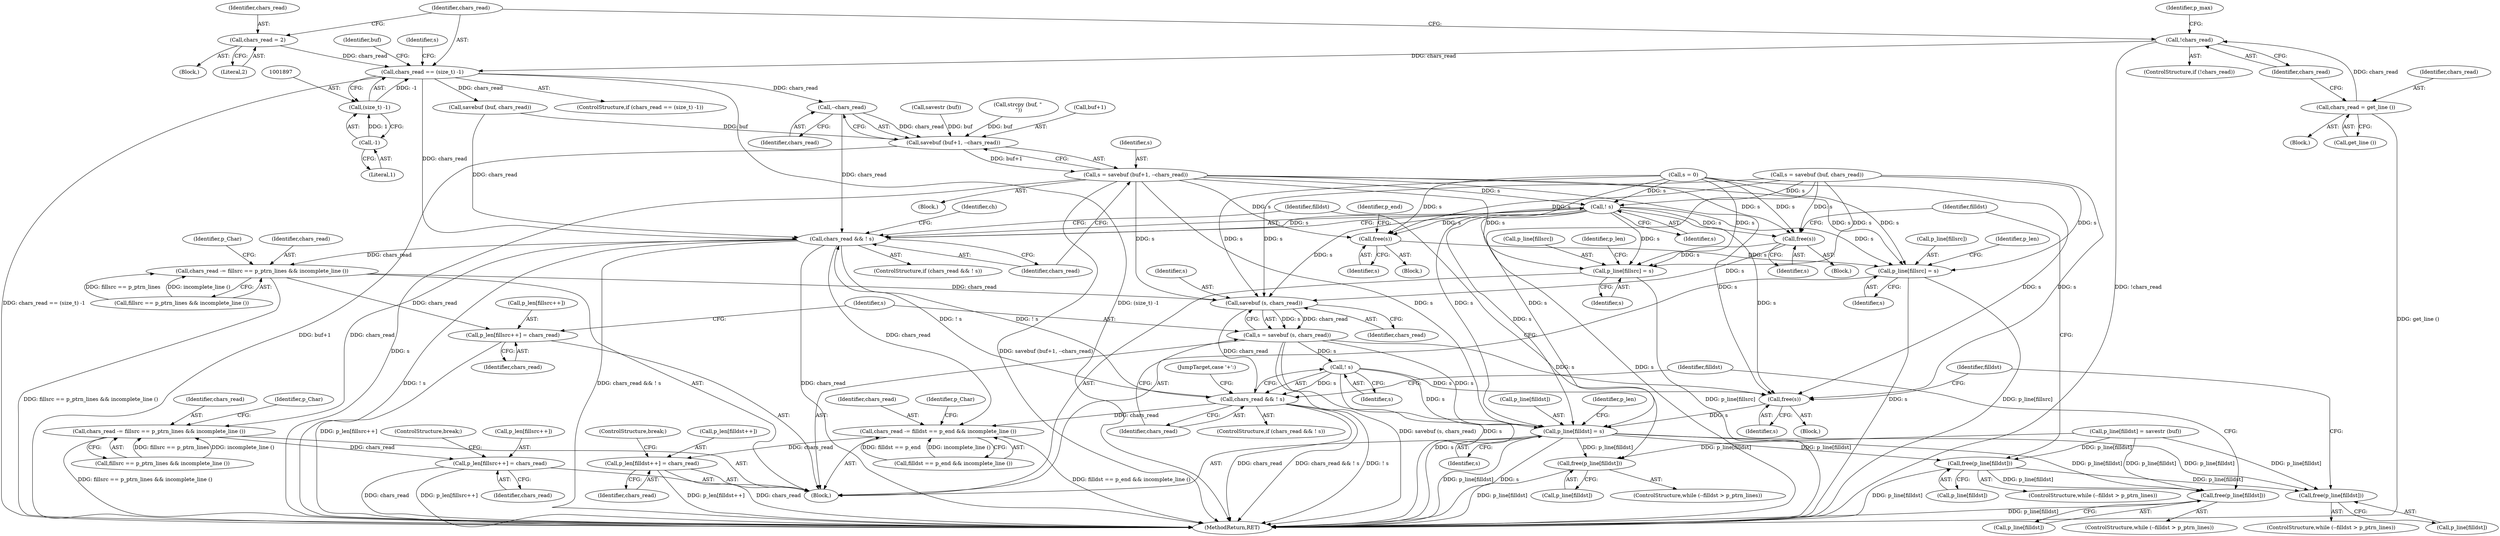 digraph "0_savannah_0c08d7a902c6fdd49b704623a12d8d672ef18944@API" {
"1001935" [label="(Call,--chars_read)"];
"1001894" [label="(Call,chars_read == (size_t) -1)"];
"1001873" [label="(Call,!chars_read)"];
"1001869" [label="(Call,chars_read = get_line ())"];
"1001886" [label="(Call,chars_read = 2)"];
"1001896" [label="(Call,(size_t) -1)"];
"1001898" [label="(Call,-1)"];
"1001931" [label="(Call,savebuf (buf+1, --chars_read))"];
"1001929" [label="(Call,s = savebuf (buf+1, --chars_read))"];
"1001940" [label="(Call,! s)"];
"1001938" [label="(Call,chars_read && ! s)"];
"1001977" [label="(Call,chars_read -= fillsrc == p_ptrn_lines && incomplete_line ())"];
"1001994" [label="(Call,p_len[fillsrc++] = chars_read)"];
"1002030" [label="(Call,chars_read -= fillsrc == p_ptrn_lines && incomplete_line ())"];
"1002047" [label="(Call,p_len[fillsrc++] = chars_read)"];
"1002055" [label="(Call,savebuf (s, chars_read))"];
"1002053" [label="(Call,s = savebuf (s, chars_read))"];
"1002061" [label="(Call,! s)"];
"1002059" [label="(Call,chars_read && ! s)"];
"1002104" [label="(Call,chars_read -= filldst == p_end && incomplete_line ())"];
"1002121" [label="(Call,p_len[filldst++] = chars_read)"];
"1002087" [label="(Call,free(s))"];
"1002116" [label="(Call,p_line[filldst] = s)"];
"1001948" [label="(Call,free(p_line[filldst]))"];
"1002018" [label="(Call,free(p_line[filldst]))"];
"1002069" [label="(Call,free(p_line[filldst]))"];
"1002094" [label="(Call,free(p_line[filldst]))"];
"1001969" [label="(Call,free(s))"];
"1001989" [label="(Call,p_line[fillsrc] = s)"];
"1002011" [label="(Call,free(s))"];
"1002042" [label="(Call,p_line[fillsrc] = s)"];
"1001993" [label="(Identifier,s)"];
"1001935" [label="(Call,--chars_read)"];
"1002060" [label="(Identifier,chars_read)"];
"1002772" [label="(MethodReturn,RET)"];
"1001972" [label="(Identifier,p_end)"];
"1001918" [label="(Call,s = savebuf (buf, chars_read))"];
"1001946" [label="(Identifier,filldst)"];
"1002062" [label="(Identifier,s)"];
"1002000" [label="(ControlStructure,break;)"];
"1002048" [label="(Call,p_len[fillsrc++])"];
"1001870" [label="(Identifier,chars_read)"];
"1001908" [label="(Identifier,buf)"];
"1002122" [label="(Call,p_len[filldst++])"];
"1002030" [label="(Call,chars_read -= fillsrc == p_ptrn_lines && incomplete_line ())"];
"1002046" [label="(Identifier,s)"];
"1001970" [label="(Identifier,s)"];
"1001949" [label="(Call,p_line[filldst])"];
"1001990" [label="(Call,p_line[fillsrc])"];
"1001886" [label="(Call,chars_read = 2)"];
"1002087" [label="(Call,free(s))"];
"1001968" [label="(Block,)"];
"1002123" [label="(Identifier,p_len)"];
"1002011" [label="(Call,free(s))"];
"1002055" [label="(Call,savebuf (s, chars_read))"];
"1002070" [label="(Call,p_line[filldst])"];
"1002039" [label="(Identifier,p_Char)"];
"1002094" [label="(Call,free(p_line[filldst]))"];
"1002010" [label="(Block,)"];
"1001872" [label="(ControlStructure,if (!chars_read))"];
"1001879" [label="(Identifier,p_max)"];
"1002064" [label="(ControlStructure,while (--filldst > p_ptrn_lines))"];
"1001936" [label="(Identifier,chars_read)"];
"1001874" [label="(Identifier,chars_read)"];
"1002047" [label="(Call,p_len[fillsrc++] = chars_read)"];
"1001931" [label="(Call,savebuf (buf+1, --chars_read))"];
"1001871" [label="(Call,get_line ())"];
"1001901" [label="(Identifier,s)"];
"1001920" [label="(Call,savebuf (buf, chars_read))"];
"1001873" [label="(Call,!chars_read)"];
"1002092" [label="(Identifier,filldst)"];
"1001979" [label="(Call,fillsrc == p_ptrn_lines && incomplete_line ())"];
"1001961" [label="(Identifier,ch)"];
"1002120" [label="(Identifier,s)"];
"1002043" [label="(Call,p_line[fillsrc])"];
"1002056" [label="(Identifier,s)"];
"1001989" [label="(Call,p_line[fillsrc] = s)"];
"1001996" [label="(Identifier,p_len)"];
"1002089" [label="(ControlStructure,while (--filldst > p_ptrn_lines))"];
"1001896" [label="(Call,(size_t) -1)"];
"1001869" [label="(Call,chars_read = get_line ())"];
"1002067" [label="(Identifier,filldst)"];
"1001940" [label="(Call,! s)"];
"1002061" [label="(Call,! s)"];
"1002106" [label="(Call,filldst == p_end && incomplete_line ())"];
"1001941" [label="(Identifier,s)"];
"1001948" [label="(Call,free(p_line[filldst]))"];
"1002052" [label="(Identifier,chars_read)"];
"1002126" [label="(Identifier,chars_read)"];
"1001943" [label="(ControlStructure,while (--filldst > p_ptrn_lines))"];
"1002042" [label="(Call,p_line[fillsrc] = s)"];
"1001938" [label="(Call,chars_read && ! s)"];
"1001836" [label="(Call,savestr (buf))"];
"1002081" [label="(JumpTarget,case '+':)"];
"1002013" [label="(ControlStructure,while (--filldst > p_ptrn_lines))"];
"1002012" [label="(Identifier,s)"];
"1001899" [label="(Literal,1)"];
"1001977" [label="(Call,chars_read -= fillsrc == p_ptrn_lines && incomplete_line ())"];
"1001894" [label="(Call,chars_read == (size_t) -1)"];
"1001898" [label="(Call,-1)"];
"1001924" [label="(Block,)"];
"1001999" [label="(Identifier,chars_read)"];
"1002086" [label="(Block,)"];
"1002018" [label="(Call,free(p_line[filldst]))"];
"1002088" [label="(Identifier,s)"];
"1001994" [label="(Call,p_len[fillsrc++] = chars_read)"];
"1001895" [label="(Identifier,chars_read)"];
"1001929" [label="(Call,s = savebuf (buf+1, --chars_read))"];
"1001986" [label="(Identifier,p_Char)"];
"1002049" [label="(Identifier,p_len)"];
"1001978" [label="(Identifier,chars_read)"];
"1001969" [label="(Call,free(s))"];
"1002095" [label="(Call,p_line[filldst])"];
"1002059" [label="(Call,chars_read && ! s)"];
"1001995" [label="(Call,p_len[fillsrc++])"];
"1002105" [label="(Identifier,chars_read)"];
"1001962" [label="(Block,)"];
"1002121" [label="(Call,p_len[filldst++] = chars_read)"];
"1001832" [label="(Call,p_line[filldst] = savestr (buf))"];
"1001887" [label="(Identifier,chars_read)"];
"1002069" [label="(Call,free(p_line[filldst]))"];
"1002016" [label="(Identifier,filldst)"];
"1002053" [label="(Call,s = savebuf (s, chars_read))"];
"1001868" [label="(Block,)"];
"1001888" [label="(Literal,2)"];
"1001883" [label="(Call,strcpy (buf, \" \n\"))"];
"1002113" [label="(Identifier,p_Char)"];
"1002019" [label="(Call,p_line[filldst])"];
"1001930" [label="(Identifier,s)"];
"1001937" [label="(ControlStructure,if (chars_read && ! s))"];
"1002116" [label="(Call,p_line[filldst] = s)"];
"1002032" [label="(Call,fillsrc == p_ptrn_lines && incomplete_line ())"];
"1002058" [label="(ControlStructure,if (chars_read && ! s))"];
"1001882" [label="(Block,)"];
"1001893" [label="(ControlStructure,if (chars_read == (size_t) -1))"];
"1002127" [label="(ControlStructure,break;)"];
"1001900" [label="(Call,s = 0)"];
"1001932" [label="(Call,buf+1)"];
"1002054" [label="(Identifier,s)"];
"1002057" [label="(Identifier,chars_read)"];
"1002104" [label="(Call,chars_read -= filldst == p_end && incomplete_line ())"];
"1001939" [label="(Identifier,chars_read)"];
"1002117" [label="(Call,p_line[filldst])"];
"1002031" [label="(Identifier,chars_read)"];
"1001935" -> "1001931"  [label="AST: "];
"1001935" -> "1001936"  [label="CFG: "];
"1001936" -> "1001935"  [label="AST: "];
"1001931" -> "1001935"  [label="CFG: "];
"1001935" -> "1001931"  [label="DDG: chars_read"];
"1001894" -> "1001935"  [label="DDG: chars_read"];
"1001935" -> "1001938"  [label="DDG: chars_read"];
"1001894" -> "1001893"  [label="AST: "];
"1001894" -> "1001896"  [label="CFG: "];
"1001895" -> "1001894"  [label="AST: "];
"1001896" -> "1001894"  [label="AST: "];
"1001901" -> "1001894"  [label="CFG: "];
"1001908" -> "1001894"  [label="CFG: "];
"1001894" -> "1002772"  [label="DDG: chars_read == (size_t) -1"];
"1001894" -> "1002772"  [label="DDG: (size_t) -1"];
"1001873" -> "1001894"  [label="DDG: chars_read"];
"1001886" -> "1001894"  [label="DDG: chars_read"];
"1001896" -> "1001894"  [label="DDG: -1"];
"1001894" -> "1001920"  [label="DDG: chars_read"];
"1001894" -> "1001938"  [label="DDG: chars_read"];
"1001873" -> "1001872"  [label="AST: "];
"1001873" -> "1001874"  [label="CFG: "];
"1001874" -> "1001873"  [label="AST: "];
"1001879" -> "1001873"  [label="CFG: "];
"1001895" -> "1001873"  [label="CFG: "];
"1001873" -> "1002772"  [label="DDG: !chars_read"];
"1001869" -> "1001873"  [label="DDG: chars_read"];
"1001869" -> "1001868"  [label="AST: "];
"1001869" -> "1001871"  [label="CFG: "];
"1001870" -> "1001869"  [label="AST: "];
"1001871" -> "1001869"  [label="AST: "];
"1001874" -> "1001869"  [label="CFG: "];
"1001869" -> "1002772"  [label="DDG: get_line ()"];
"1001886" -> "1001882"  [label="AST: "];
"1001886" -> "1001888"  [label="CFG: "];
"1001887" -> "1001886"  [label="AST: "];
"1001888" -> "1001886"  [label="AST: "];
"1001895" -> "1001886"  [label="CFG: "];
"1001896" -> "1001898"  [label="CFG: "];
"1001897" -> "1001896"  [label="AST: "];
"1001898" -> "1001896"  [label="AST: "];
"1001898" -> "1001896"  [label="DDG: 1"];
"1001898" -> "1001899"  [label="CFG: "];
"1001899" -> "1001898"  [label="AST: "];
"1001931" -> "1001929"  [label="AST: "];
"1001932" -> "1001931"  [label="AST: "];
"1001929" -> "1001931"  [label="CFG: "];
"1001931" -> "1002772"  [label="DDG: buf+1"];
"1001931" -> "1001929"  [label="DDG: buf+1"];
"1001883" -> "1001931"  [label="DDG: buf"];
"1001836" -> "1001931"  [label="DDG: buf"];
"1001920" -> "1001931"  [label="DDG: buf"];
"1001929" -> "1001924"  [label="AST: "];
"1001930" -> "1001929"  [label="AST: "];
"1001939" -> "1001929"  [label="CFG: "];
"1001929" -> "1002772"  [label="DDG: s"];
"1001929" -> "1002772"  [label="DDG: savebuf (buf+1, --chars_read)"];
"1001929" -> "1001940"  [label="DDG: s"];
"1001929" -> "1001969"  [label="DDG: s"];
"1001929" -> "1001989"  [label="DDG: s"];
"1001929" -> "1002011"  [label="DDG: s"];
"1001929" -> "1002042"  [label="DDG: s"];
"1001929" -> "1002055"  [label="DDG: s"];
"1001929" -> "1002087"  [label="DDG: s"];
"1001929" -> "1002116"  [label="DDG: s"];
"1001940" -> "1001938"  [label="AST: "];
"1001940" -> "1001941"  [label="CFG: "];
"1001941" -> "1001940"  [label="AST: "];
"1001938" -> "1001940"  [label="CFG: "];
"1001940" -> "1002772"  [label="DDG: s"];
"1001940" -> "1001938"  [label="DDG: s"];
"1001900" -> "1001940"  [label="DDG: s"];
"1001918" -> "1001940"  [label="DDG: s"];
"1001940" -> "1001969"  [label="DDG: s"];
"1001940" -> "1001989"  [label="DDG: s"];
"1001940" -> "1002011"  [label="DDG: s"];
"1001940" -> "1002042"  [label="DDG: s"];
"1001940" -> "1002055"  [label="DDG: s"];
"1001940" -> "1002087"  [label="DDG: s"];
"1001940" -> "1002116"  [label="DDG: s"];
"1001938" -> "1001937"  [label="AST: "];
"1001938" -> "1001939"  [label="CFG: "];
"1001939" -> "1001938"  [label="AST: "];
"1001946" -> "1001938"  [label="CFG: "];
"1001961" -> "1001938"  [label="CFG: "];
"1001938" -> "1002772"  [label="DDG: ! s"];
"1001938" -> "1002772"  [label="DDG: chars_read && ! s"];
"1001938" -> "1002772"  [label="DDG: chars_read"];
"1001920" -> "1001938"  [label="DDG: chars_read"];
"1002059" -> "1001938"  [label="DDG: ! s"];
"1001938" -> "1001977"  [label="DDG: chars_read"];
"1001938" -> "1002030"  [label="DDG: chars_read"];
"1001938" -> "1002059"  [label="DDG: ! s"];
"1001938" -> "1002104"  [label="DDG: chars_read"];
"1001977" -> "1001962"  [label="AST: "];
"1001977" -> "1001979"  [label="CFG: "];
"1001978" -> "1001977"  [label="AST: "];
"1001979" -> "1001977"  [label="AST: "];
"1001986" -> "1001977"  [label="CFG: "];
"1001977" -> "1002772"  [label="DDG: fillsrc == p_ptrn_lines && incomplete_line ()"];
"1001979" -> "1001977"  [label="DDG: fillsrc == p_ptrn_lines"];
"1001979" -> "1001977"  [label="DDG: incomplete_line ()"];
"1001977" -> "1001994"  [label="DDG: chars_read"];
"1001994" -> "1001962"  [label="AST: "];
"1001994" -> "1001999"  [label="CFG: "];
"1001995" -> "1001994"  [label="AST: "];
"1001999" -> "1001994"  [label="AST: "];
"1002000" -> "1001994"  [label="CFG: "];
"1001994" -> "1002772"  [label="DDG: chars_read"];
"1001994" -> "1002772"  [label="DDG: p_len[fillsrc++]"];
"1002030" -> "1001962"  [label="AST: "];
"1002030" -> "1002032"  [label="CFG: "];
"1002031" -> "1002030"  [label="AST: "];
"1002032" -> "1002030"  [label="AST: "];
"1002039" -> "1002030"  [label="CFG: "];
"1002030" -> "1002772"  [label="DDG: fillsrc == p_ptrn_lines && incomplete_line ()"];
"1002032" -> "1002030"  [label="DDG: fillsrc == p_ptrn_lines"];
"1002032" -> "1002030"  [label="DDG: incomplete_line ()"];
"1002030" -> "1002047"  [label="DDG: chars_read"];
"1002030" -> "1002055"  [label="DDG: chars_read"];
"1002047" -> "1001962"  [label="AST: "];
"1002047" -> "1002052"  [label="CFG: "];
"1002048" -> "1002047"  [label="AST: "];
"1002052" -> "1002047"  [label="AST: "];
"1002054" -> "1002047"  [label="CFG: "];
"1002047" -> "1002772"  [label="DDG: p_len[fillsrc++]"];
"1002055" -> "1002053"  [label="AST: "];
"1002055" -> "1002057"  [label="CFG: "];
"1002056" -> "1002055"  [label="AST: "];
"1002057" -> "1002055"  [label="AST: "];
"1002053" -> "1002055"  [label="CFG: "];
"1002055" -> "1002053"  [label="DDG: s"];
"1002055" -> "1002053"  [label="DDG: chars_read"];
"1002011" -> "1002055"  [label="DDG: s"];
"1001900" -> "1002055"  [label="DDG: s"];
"1001918" -> "1002055"  [label="DDG: s"];
"1002055" -> "1002059"  [label="DDG: chars_read"];
"1002053" -> "1001962"  [label="AST: "];
"1002054" -> "1002053"  [label="AST: "];
"1002060" -> "1002053"  [label="CFG: "];
"1002053" -> "1002772"  [label="DDG: s"];
"1002053" -> "1002772"  [label="DDG: savebuf (s, chars_read)"];
"1002053" -> "1002061"  [label="DDG: s"];
"1002053" -> "1002087"  [label="DDG: s"];
"1002053" -> "1002116"  [label="DDG: s"];
"1002061" -> "1002059"  [label="AST: "];
"1002061" -> "1002062"  [label="CFG: "];
"1002062" -> "1002061"  [label="AST: "];
"1002059" -> "1002061"  [label="CFG: "];
"1002061" -> "1002772"  [label="DDG: s"];
"1002061" -> "1002059"  [label="DDG: s"];
"1002061" -> "1002087"  [label="DDG: s"];
"1002061" -> "1002116"  [label="DDG: s"];
"1002059" -> "1002058"  [label="AST: "];
"1002059" -> "1002060"  [label="CFG: "];
"1002060" -> "1002059"  [label="AST: "];
"1002067" -> "1002059"  [label="CFG: "];
"1002081" -> "1002059"  [label="CFG: "];
"1002059" -> "1002772"  [label="DDG: chars_read"];
"1002059" -> "1002772"  [label="DDG: chars_read && ! s"];
"1002059" -> "1002772"  [label="DDG: ! s"];
"1002059" -> "1002104"  [label="DDG: chars_read"];
"1002104" -> "1001962"  [label="AST: "];
"1002104" -> "1002106"  [label="CFG: "];
"1002105" -> "1002104"  [label="AST: "];
"1002106" -> "1002104"  [label="AST: "];
"1002113" -> "1002104"  [label="CFG: "];
"1002104" -> "1002772"  [label="DDG: filldst == p_end && incomplete_line ()"];
"1002106" -> "1002104"  [label="DDG: filldst == p_end"];
"1002106" -> "1002104"  [label="DDG: incomplete_line ()"];
"1002104" -> "1002121"  [label="DDG: chars_read"];
"1002121" -> "1001962"  [label="AST: "];
"1002121" -> "1002126"  [label="CFG: "];
"1002122" -> "1002121"  [label="AST: "];
"1002126" -> "1002121"  [label="AST: "];
"1002127" -> "1002121"  [label="CFG: "];
"1002121" -> "1002772"  [label="DDG: p_len[filldst++]"];
"1002121" -> "1002772"  [label="DDG: chars_read"];
"1002087" -> "1002086"  [label="AST: "];
"1002087" -> "1002088"  [label="CFG: "];
"1002088" -> "1002087"  [label="AST: "];
"1002092" -> "1002087"  [label="CFG: "];
"1001900" -> "1002087"  [label="DDG: s"];
"1001918" -> "1002087"  [label="DDG: s"];
"1002087" -> "1002116"  [label="DDG: s"];
"1002116" -> "1001962"  [label="AST: "];
"1002116" -> "1002120"  [label="CFG: "];
"1002117" -> "1002116"  [label="AST: "];
"1002120" -> "1002116"  [label="AST: "];
"1002123" -> "1002116"  [label="CFG: "];
"1002116" -> "1002772"  [label="DDG: p_line[filldst]"];
"1002116" -> "1002772"  [label="DDG: s"];
"1002116" -> "1001948"  [label="DDG: p_line[filldst]"];
"1002116" -> "1002018"  [label="DDG: p_line[filldst]"];
"1002116" -> "1002069"  [label="DDG: p_line[filldst]"];
"1002116" -> "1002094"  [label="DDG: p_line[filldst]"];
"1001900" -> "1002116"  [label="DDG: s"];
"1001918" -> "1002116"  [label="DDG: s"];
"1001948" -> "1001943"  [label="AST: "];
"1001948" -> "1001949"  [label="CFG: "];
"1001949" -> "1001948"  [label="AST: "];
"1001946" -> "1001948"  [label="CFG: "];
"1001948" -> "1002772"  [label="DDG: p_line[filldst]"];
"1001832" -> "1001948"  [label="DDG: p_line[filldst]"];
"1002018" -> "1002013"  [label="AST: "];
"1002018" -> "1002019"  [label="CFG: "];
"1002019" -> "1002018"  [label="AST: "];
"1002016" -> "1002018"  [label="CFG: "];
"1002018" -> "1002772"  [label="DDG: p_line[filldst]"];
"1001832" -> "1002018"  [label="DDG: p_line[filldst]"];
"1002018" -> "1002069"  [label="DDG: p_line[filldst]"];
"1002018" -> "1002094"  [label="DDG: p_line[filldst]"];
"1002069" -> "1002064"  [label="AST: "];
"1002069" -> "1002070"  [label="CFG: "];
"1002070" -> "1002069"  [label="AST: "];
"1002067" -> "1002069"  [label="CFG: "];
"1002069" -> "1002772"  [label="DDG: p_line[filldst]"];
"1001832" -> "1002069"  [label="DDG: p_line[filldst]"];
"1002094" -> "1002089"  [label="AST: "];
"1002094" -> "1002095"  [label="CFG: "];
"1002095" -> "1002094"  [label="AST: "];
"1002092" -> "1002094"  [label="CFG: "];
"1001832" -> "1002094"  [label="DDG: p_line[filldst]"];
"1001969" -> "1001968"  [label="AST: "];
"1001969" -> "1001970"  [label="CFG: "];
"1001970" -> "1001969"  [label="AST: "];
"1001972" -> "1001969"  [label="CFG: "];
"1001900" -> "1001969"  [label="DDG: s"];
"1001918" -> "1001969"  [label="DDG: s"];
"1001969" -> "1001989"  [label="DDG: s"];
"1001989" -> "1001962"  [label="AST: "];
"1001989" -> "1001993"  [label="CFG: "];
"1001990" -> "1001989"  [label="AST: "];
"1001993" -> "1001989"  [label="AST: "];
"1001996" -> "1001989"  [label="CFG: "];
"1001989" -> "1002772"  [label="DDG: s"];
"1001989" -> "1002772"  [label="DDG: p_line[fillsrc]"];
"1001900" -> "1001989"  [label="DDG: s"];
"1001918" -> "1001989"  [label="DDG: s"];
"1002011" -> "1002010"  [label="AST: "];
"1002011" -> "1002012"  [label="CFG: "];
"1002012" -> "1002011"  [label="AST: "];
"1002016" -> "1002011"  [label="CFG: "];
"1001900" -> "1002011"  [label="DDG: s"];
"1001918" -> "1002011"  [label="DDG: s"];
"1002011" -> "1002042"  [label="DDG: s"];
"1002042" -> "1001962"  [label="AST: "];
"1002042" -> "1002046"  [label="CFG: "];
"1002043" -> "1002042"  [label="AST: "];
"1002046" -> "1002042"  [label="AST: "];
"1002049" -> "1002042"  [label="CFG: "];
"1002042" -> "1002772"  [label="DDG: p_line[fillsrc]"];
"1001900" -> "1002042"  [label="DDG: s"];
"1001918" -> "1002042"  [label="DDG: s"];
}
